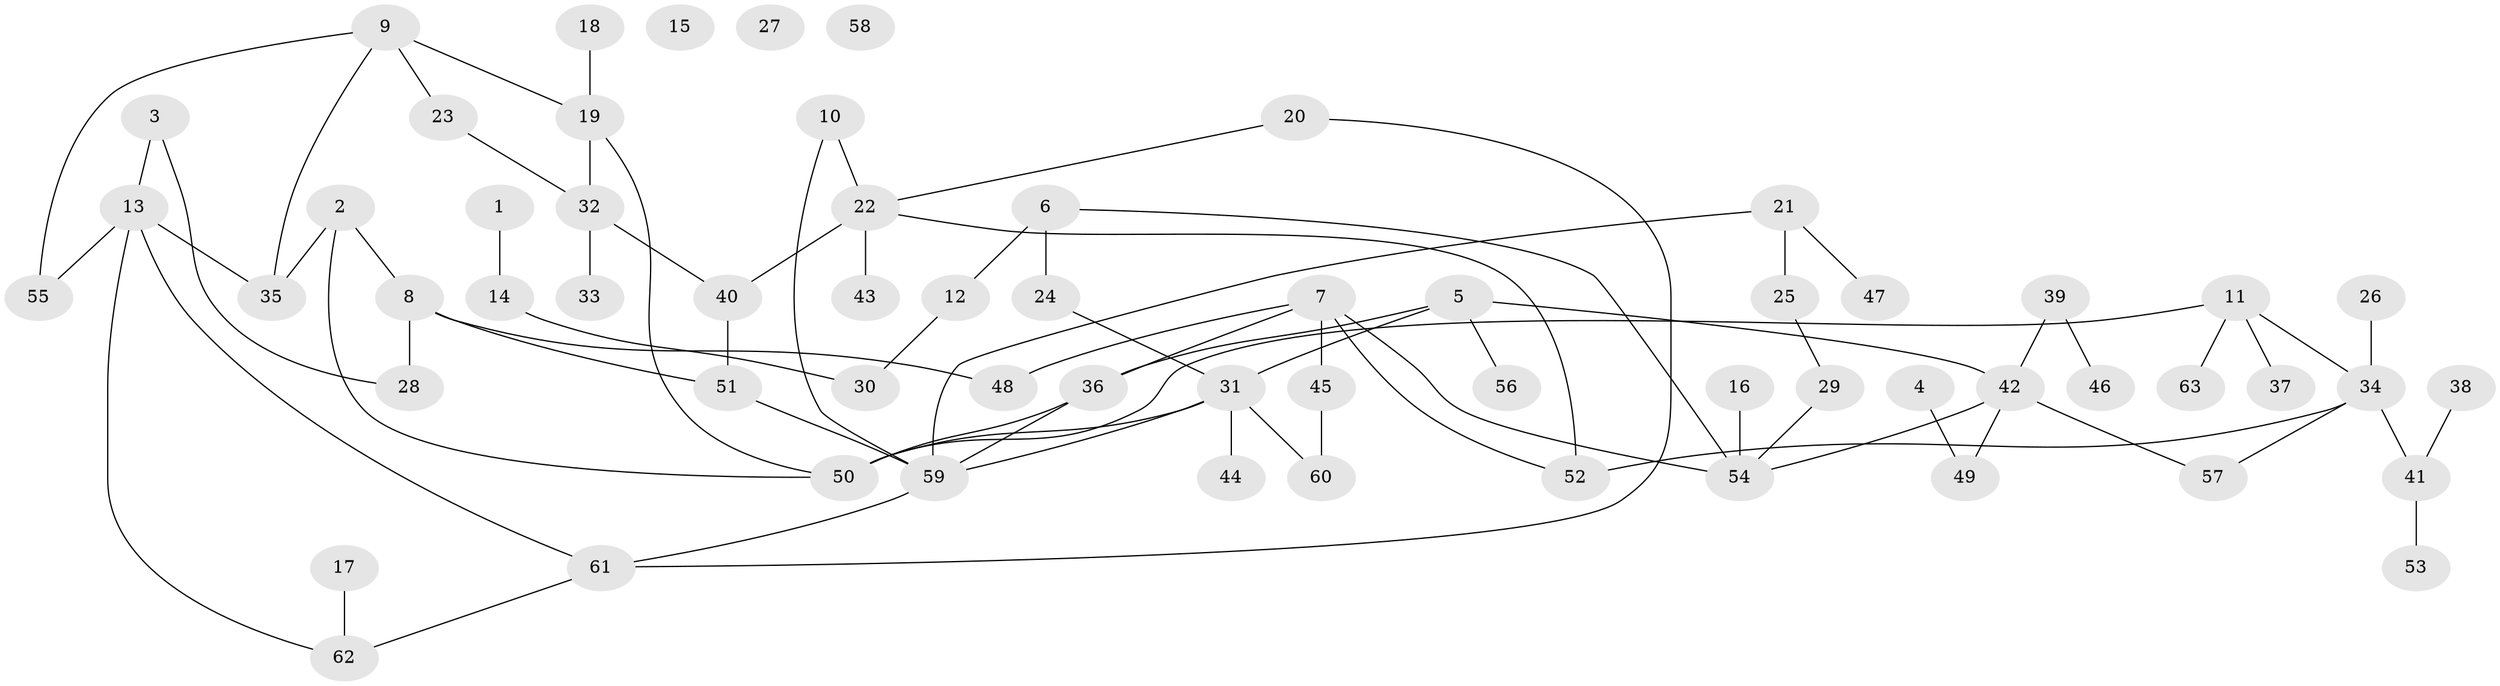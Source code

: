 // Generated by graph-tools (version 1.1) at 2025/25/03/09/25 03:25:16]
// undirected, 63 vertices, 79 edges
graph export_dot {
graph [start="1"]
  node [color=gray90,style=filled];
  1;
  2;
  3;
  4;
  5;
  6;
  7;
  8;
  9;
  10;
  11;
  12;
  13;
  14;
  15;
  16;
  17;
  18;
  19;
  20;
  21;
  22;
  23;
  24;
  25;
  26;
  27;
  28;
  29;
  30;
  31;
  32;
  33;
  34;
  35;
  36;
  37;
  38;
  39;
  40;
  41;
  42;
  43;
  44;
  45;
  46;
  47;
  48;
  49;
  50;
  51;
  52;
  53;
  54;
  55;
  56;
  57;
  58;
  59;
  60;
  61;
  62;
  63;
  1 -- 14;
  2 -- 8;
  2 -- 35;
  2 -- 50;
  3 -- 13;
  3 -- 28;
  4 -- 49;
  5 -- 31;
  5 -- 36;
  5 -- 42;
  5 -- 56;
  6 -- 12;
  6 -- 24;
  6 -- 54;
  7 -- 36;
  7 -- 45;
  7 -- 48;
  7 -- 52;
  7 -- 54;
  8 -- 28;
  8 -- 48;
  8 -- 51;
  9 -- 19;
  9 -- 23;
  9 -- 35;
  9 -- 55;
  10 -- 22;
  10 -- 59;
  11 -- 34;
  11 -- 37;
  11 -- 50;
  11 -- 63;
  12 -- 30;
  13 -- 35;
  13 -- 55;
  13 -- 61;
  13 -- 62;
  14 -- 30;
  16 -- 54;
  17 -- 62;
  18 -- 19;
  19 -- 32;
  19 -- 50;
  20 -- 22;
  20 -- 61;
  21 -- 25;
  21 -- 47;
  21 -- 59;
  22 -- 40;
  22 -- 43;
  22 -- 52;
  23 -- 32;
  24 -- 31;
  25 -- 29;
  26 -- 34;
  29 -- 54;
  31 -- 44;
  31 -- 50;
  31 -- 59;
  31 -- 60;
  32 -- 33;
  32 -- 40;
  34 -- 41;
  34 -- 52;
  34 -- 57;
  36 -- 50;
  36 -- 59;
  38 -- 41;
  39 -- 42;
  39 -- 46;
  40 -- 51;
  41 -- 53;
  42 -- 49;
  42 -- 54;
  42 -- 57;
  45 -- 60;
  51 -- 59;
  59 -- 61;
  61 -- 62;
}
